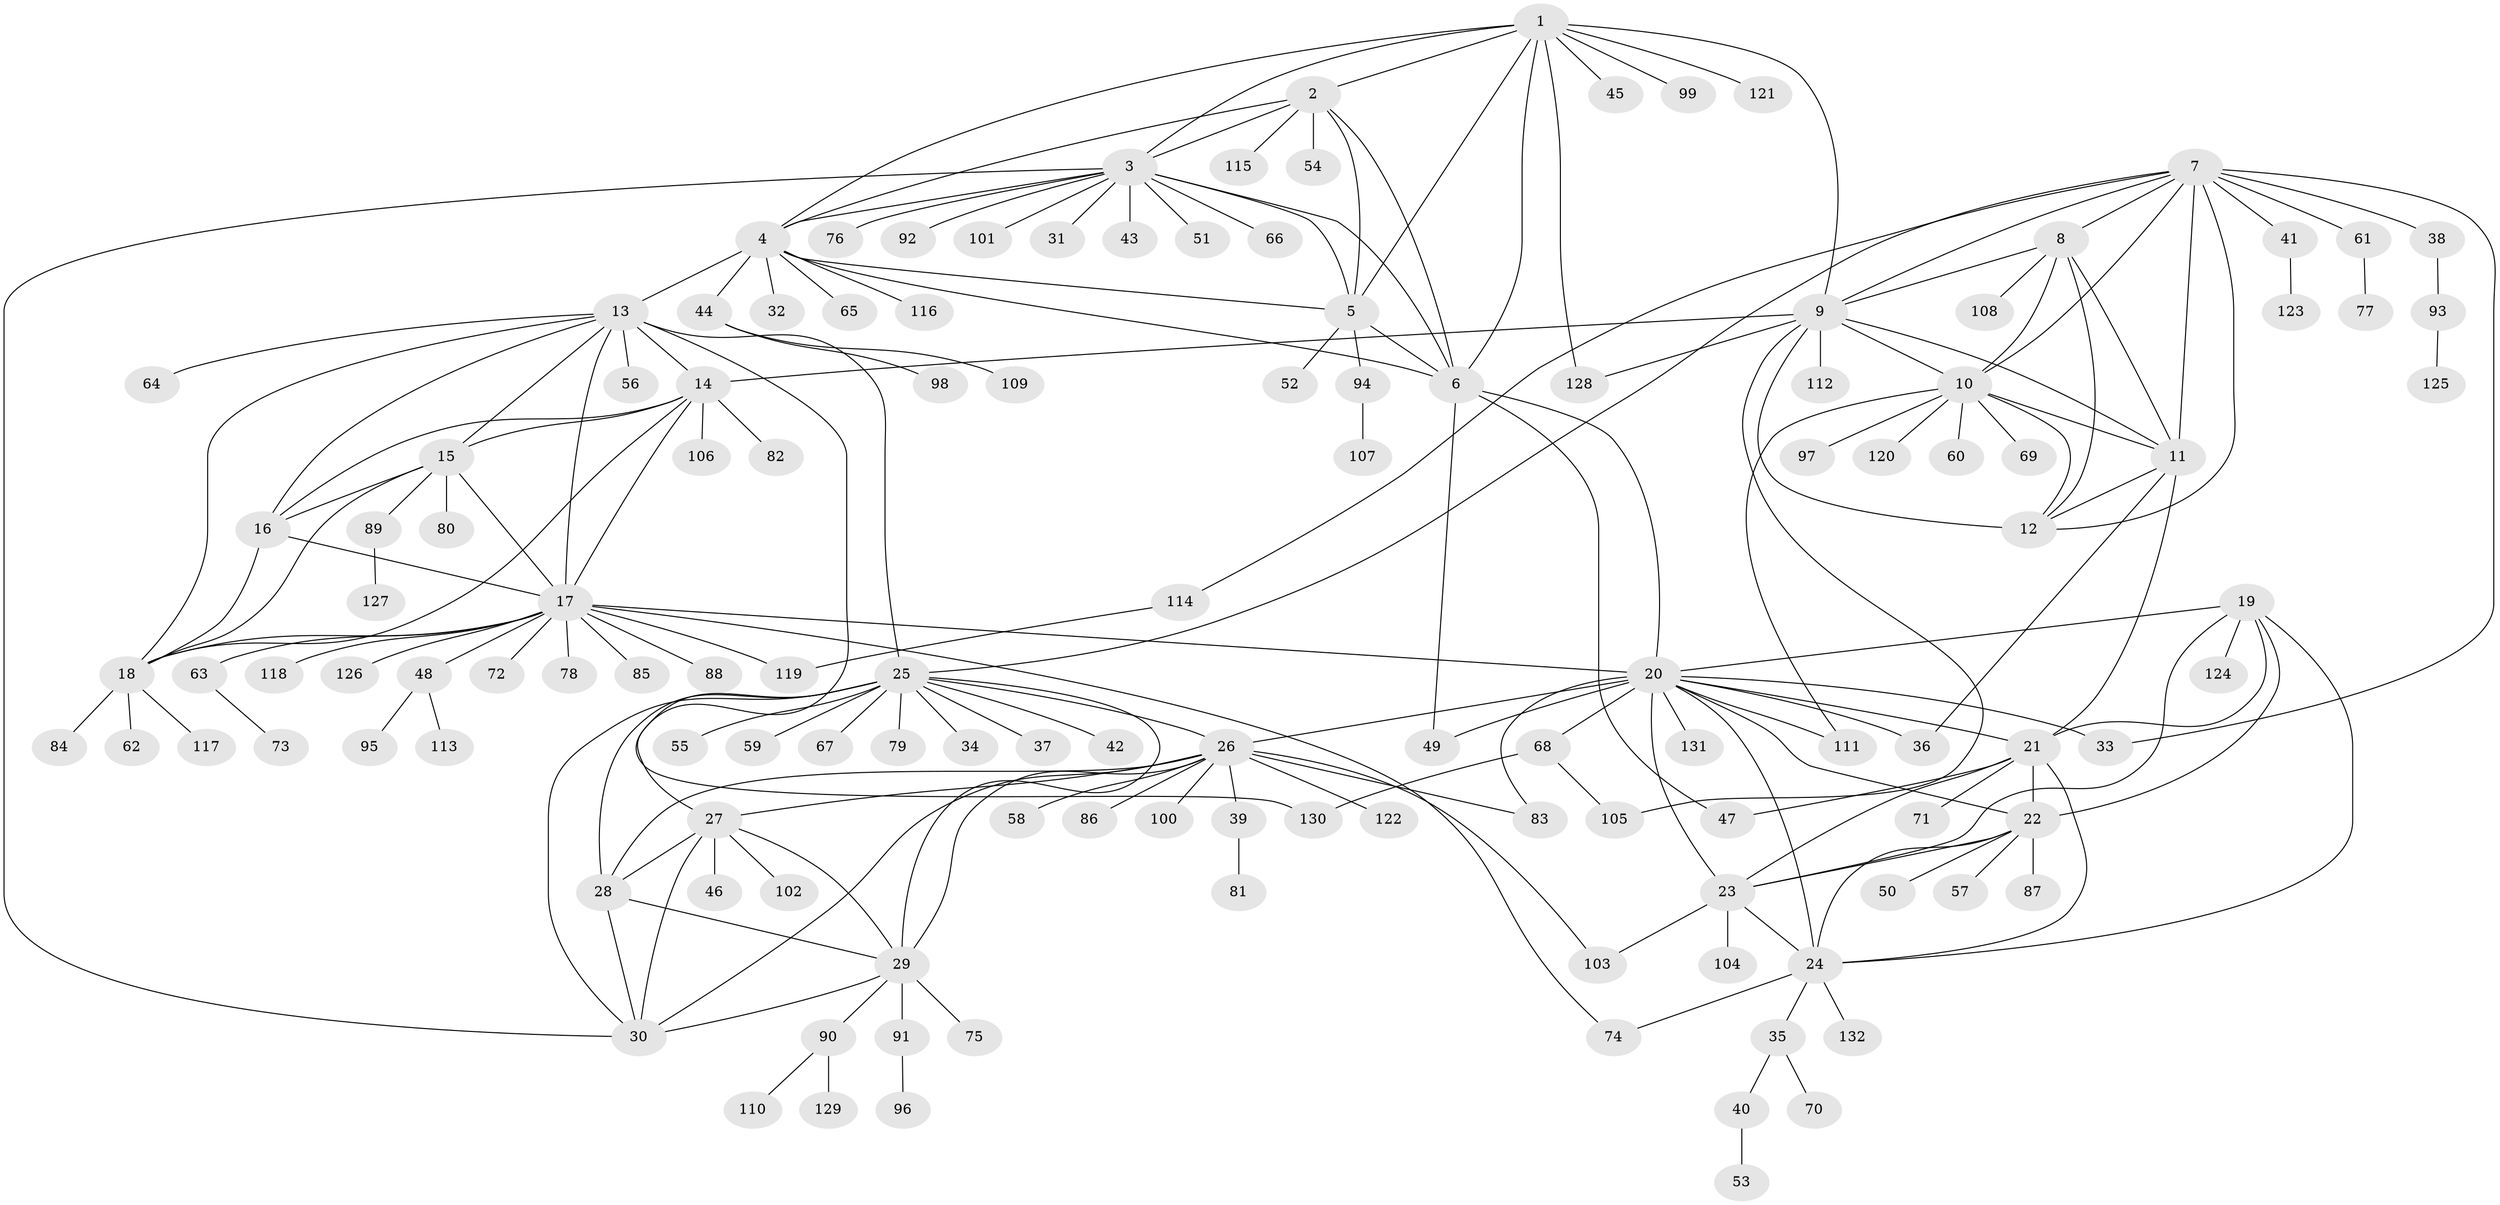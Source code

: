 // Generated by graph-tools (version 1.1) at 2025/37/03/09/25 02:37:16]
// undirected, 132 vertices, 199 edges
graph export_dot {
graph [start="1"]
  node [color=gray90,style=filled];
  1;
  2;
  3;
  4;
  5;
  6;
  7;
  8;
  9;
  10;
  11;
  12;
  13;
  14;
  15;
  16;
  17;
  18;
  19;
  20;
  21;
  22;
  23;
  24;
  25;
  26;
  27;
  28;
  29;
  30;
  31;
  32;
  33;
  34;
  35;
  36;
  37;
  38;
  39;
  40;
  41;
  42;
  43;
  44;
  45;
  46;
  47;
  48;
  49;
  50;
  51;
  52;
  53;
  54;
  55;
  56;
  57;
  58;
  59;
  60;
  61;
  62;
  63;
  64;
  65;
  66;
  67;
  68;
  69;
  70;
  71;
  72;
  73;
  74;
  75;
  76;
  77;
  78;
  79;
  80;
  81;
  82;
  83;
  84;
  85;
  86;
  87;
  88;
  89;
  90;
  91;
  92;
  93;
  94;
  95;
  96;
  97;
  98;
  99;
  100;
  101;
  102;
  103;
  104;
  105;
  106;
  107;
  108;
  109;
  110;
  111;
  112;
  113;
  114;
  115;
  116;
  117;
  118;
  119;
  120;
  121;
  122;
  123;
  124;
  125;
  126;
  127;
  128;
  129;
  130;
  131;
  132;
  1 -- 2;
  1 -- 3;
  1 -- 4;
  1 -- 5;
  1 -- 6;
  1 -- 9;
  1 -- 45;
  1 -- 99;
  1 -- 121;
  1 -- 128;
  2 -- 3;
  2 -- 4;
  2 -- 5;
  2 -- 6;
  2 -- 54;
  2 -- 115;
  3 -- 4;
  3 -- 5;
  3 -- 6;
  3 -- 30;
  3 -- 31;
  3 -- 43;
  3 -- 51;
  3 -- 66;
  3 -- 76;
  3 -- 92;
  3 -- 101;
  4 -- 5;
  4 -- 6;
  4 -- 13;
  4 -- 32;
  4 -- 44;
  4 -- 65;
  4 -- 116;
  5 -- 6;
  5 -- 52;
  5 -- 94;
  6 -- 20;
  6 -- 47;
  6 -- 49;
  7 -- 8;
  7 -- 9;
  7 -- 10;
  7 -- 11;
  7 -- 12;
  7 -- 25;
  7 -- 33;
  7 -- 38;
  7 -- 41;
  7 -- 61;
  7 -- 114;
  8 -- 9;
  8 -- 10;
  8 -- 11;
  8 -- 12;
  8 -- 108;
  9 -- 10;
  9 -- 11;
  9 -- 12;
  9 -- 14;
  9 -- 105;
  9 -- 112;
  9 -- 128;
  10 -- 11;
  10 -- 12;
  10 -- 60;
  10 -- 69;
  10 -- 97;
  10 -- 111;
  10 -- 120;
  11 -- 12;
  11 -- 21;
  11 -- 36;
  13 -- 14;
  13 -- 15;
  13 -- 16;
  13 -- 17;
  13 -- 18;
  13 -- 25;
  13 -- 56;
  13 -- 64;
  13 -- 130;
  14 -- 15;
  14 -- 16;
  14 -- 17;
  14 -- 18;
  14 -- 82;
  14 -- 106;
  15 -- 16;
  15 -- 17;
  15 -- 18;
  15 -- 80;
  15 -- 89;
  16 -- 17;
  16 -- 18;
  17 -- 18;
  17 -- 20;
  17 -- 48;
  17 -- 63;
  17 -- 72;
  17 -- 74;
  17 -- 78;
  17 -- 85;
  17 -- 88;
  17 -- 118;
  17 -- 119;
  17 -- 126;
  18 -- 62;
  18 -- 84;
  18 -- 117;
  19 -- 20;
  19 -- 21;
  19 -- 22;
  19 -- 23;
  19 -- 24;
  19 -- 124;
  20 -- 21;
  20 -- 22;
  20 -- 23;
  20 -- 24;
  20 -- 26;
  20 -- 33;
  20 -- 36;
  20 -- 49;
  20 -- 68;
  20 -- 83;
  20 -- 111;
  20 -- 131;
  21 -- 22;
  21 -- 23;
  21 -- 24;
  21 -- 47;
  21 -- 71;
  22 -- 23;
  22 -- 24;
  22 -- 50;
  22 -- 57;
  22 -- 87;
  23 -- 24;
  23 -- 103;
  23 -- 104;
  24 -- 35;
  24 -- 74;
  24 -- 132;
  25 -- 26;
  25 -- 27;
  25 -- 28;
  25 -- 29;
  25 -- 30;
  25 -- 34;
  25 -- 37;
  25 -- 42;
  25 -- 55;
  25 -- 59;
  25 -- 67;
  25 -- 79;
  26 -- 27;
  26 -- 28;
  26 -- 29;
  26 -- 30;
  26 -- 39;
  26 -- 58;
  26 -- 83;
  26 -- 86;
  26 -- 100;
  26 -- 103;
  26 -- 122;
  27 -- 28;
  27 -- 29;
  27 -- 30;
  27 -- 46;
  27 -- 102;
  28 -- 29;
  28 -- 30;
  29 -- 30;
  29 -- 75;
  29 -- 90;
  29 -- 91;
  35 -- 40;
  35 -- 70;
  38 -- 93;
  39 -- 81;
  40 -- 53;
  41 -- 123;
  44 -- 98;
  44 -- 109;
  48 -- 95;
  48 -- 113;
  61 -- 77;
  63 -- 73;
  68 -- 105;
  68 -- 130;
  89 -- 127;
  90 -- 110;
  90 -- 129;
  91 -- 96;
  93 -- 125;
  94 -- 107;
  114 -- 119;
}
